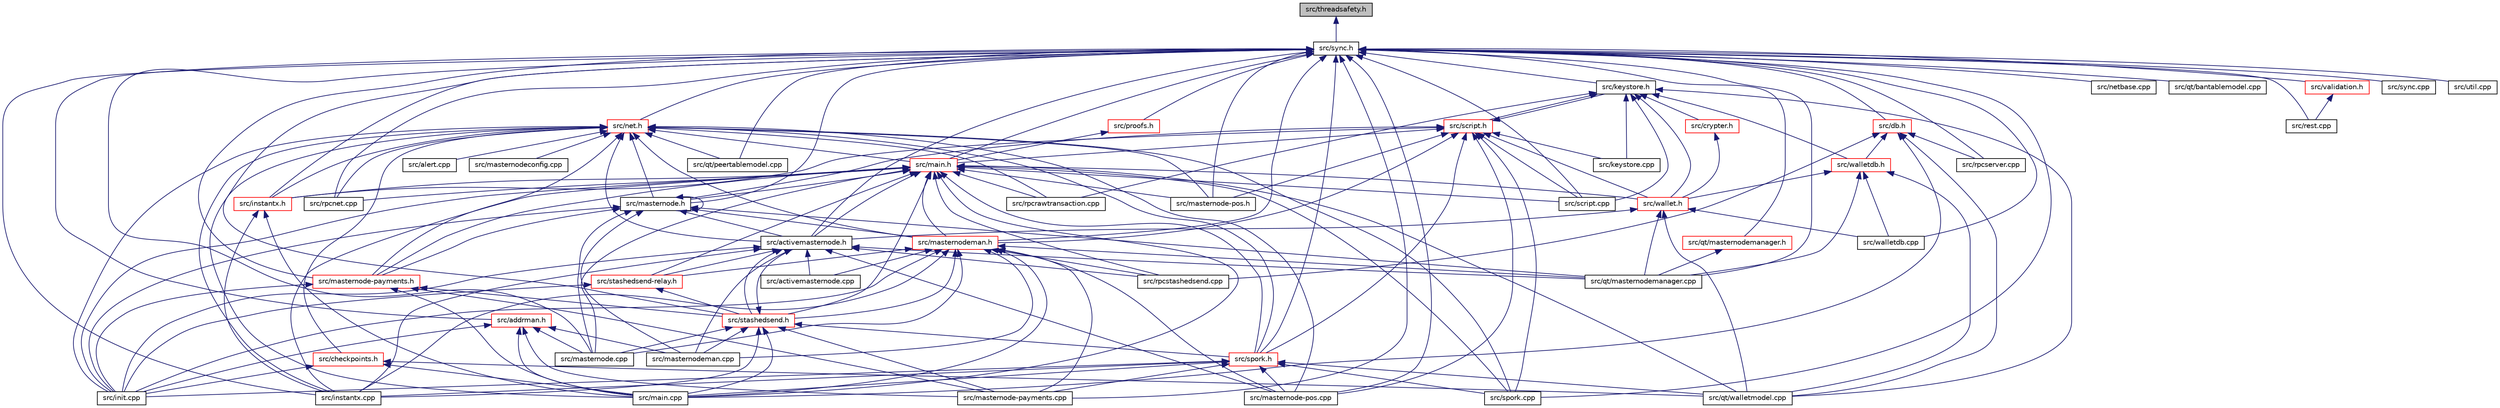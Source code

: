 digraph "src/threadsafety.h"
{
  edge [fontname="Helvetica",fontsize="10",labelfontname="Helvetica",labelfontsize="10"];
  node [fontname="Helvetica",fontsize="10",shape=record];
  Node1 [label="src/threadsafety.h",height=0.2,width=0.4,color="black", fillcolor="grey75", style="filled", fontcolor="black"];
  Node1 -> Node2 [dir="back",color="midnightblue",fontsize="10",style="solid",fontname="Helvetica"];
  Node2 [label="src/sync.h",height=0.2,width=0.4,color="black", fillcolor="white", style="filled",URL="$de/d6b/sync_8h.html"];
  Node2 -> Node3 [dir="back",color="midnightblue",fontsize="10",style="solid",fontname="Helvetica"];
  Node3 [label="src/activemasternode.h",height=0.2,width=0.4,color="black", fillcolor="white", style="filled",URL="$da/d9e/activemasternode_8h.html"];
  Node3 -> Node4 [dir="back",color="midnightblue",fontsize="10",style="solid",fontname="Helvetica"];
  Node4 [label="src/activemasternode.cpp",height=0.2,width=0.4,color="black", fillcolor="white", style="filled",URL="$d9/d1e/activemasternode_8cpp.html"];
  Node3 -> Node5 [dir="back",color="midnightblue",fontsize="10",style="solid",fontname="Helvetica"];
  Node5 [label="src/stashedsend.h",height=0.2,width=0.4,color="red", fillcolor="white", style="filled",URL="$d9/dbc/stashedsend_8h.html"];
  Node5 -> Node3 [dir="back",color="midnightblue",fontsize="10",style="solid",fontname="Helvetica"];
  Node5 -> Node6 [dir="back",color="midnightblue",fontsize="10",style="solid",fontname="Helvetica"];
  Node6 [label="src/spork.h",height=0.2,width=0.4,color="red", fillcolor="white", style="filled",URL="$d0/d24/spork_8h.html"];
  Node6 -> Node7 [dir="back",color="midnightblue",fontsize="10",style="solid",fontname="Helvetica"];
  Node7 [label="src/init.cpp",height=0.2,width=0.4,color="black", fillcolor="white", style="filled",URL="$d0/dc9/init_8cpp.html"];
  Node6 -> Node8 [dir="back",color="midnightblue",fontsize="10",style="solid",fontname="Helvetica"];
  Node8 [label="src/instantx.cpp",height=0.2,width=0.4,color="black", fillcolor="white", style="filled",URL="$db/d72/instantx_8cpp.html"];
  Node6 -> Node9 [dir="back",color="midnightblue",fontsize="10",style="solid",fontname="Helvetica"];
  Node9 [label="src/main.cpp",height=0.2,width=0.4,color="black", fillcolor="white", style="filled",URL="$df/d0a/main_8cpp.html"];
  Node6 -> Node10 [dir="back",color="midnightblue",fontsize="10",style="solid",fontname="Helvetica"];
  Node10 [label="src/masternode-payments.cpp",height=0.2,width=0.4,color="black", fillcolor="white", style="filled",URL="$d8/d43/masternode-payments_8cpp.html"];
  Node6 -> Node11 [dir="back",color="midnightblue",fontsize="10",style="solid",fontname="Helvetica"];
  Node11 [label="src/masternode-pos.cpp",height=0.2,width=0.4,color="black", fillcolor="white", style="filled",URL="$db/ddd/masternode-pos_8cpp.html"];
  Node6 -> Node12 [dir="back",color="midnightblue",fontsize="10",style="solid",fontname="Helvetica"];
  Node12 [label="src/qt/walletmodel.cpp",height=0.2,width=0.4,color="black", fillcolor="white", style="filled",URL="$d8/d9b/walletmodel_8cpp.html"];
  Node6 -> Node14 [dir="back",color="midnightblue",fontsize="10",style="solid",fontname="Helvetica"];
  Node14 [label="src/spork.cpp",height=0.2,width=0.4,color="black", fillcolor="white", style="filled",URL="$df/d0d/spork_8cpp.html"];
  Node5 -> Node8 [dir="back",color="midnightblue",fontsize="10",style="solid",fontname="Helvetica"];
  Node5 -> Node9 [dir="back",color="midnightblue",fontsize="10",style="solid",fontname="Helvetica"];
  Node5 -> Node10 [dir="back",color="midnightblue",fontsize="10",style="solid",fontname="Helvetica"];
  Node5 -> Node16 [dir="back",color="midnightblue",fontsize="10",style="solid",fontname="Helvetica"];
  Node16 [label="src/masternode.cpp",height=0.2,width=0.4,color="black", fillcolor="white", style="filled",URL="$dc/da3/masternode_8cpp.html"];
  Node5 -> Node17 [dir="back",color="midnightblue",fontsize="10",style="solid",fontname="Helvetica"];
  Node17 [label="src/masternodeman.cpp",height=0.2,width=0.4,color="black", fillcolor="white", style="filled",URL="$d3/dcb/masternodeman_8cpp.html"];
  Node3 -> Node23 [dir="back",color="midnightblue",fontsize="10",style="solid",fontname="Helvetica"];
  Node23 [label="src/stashedsend-relay.h",height=0.2,width=0.4,color="red", fillcolor="white", style="filled",URL="$db/deb/stashedsend-relay_8h.html"];
  Node23 -> Node5 [dir="back",color="midnightblue",fontsize="10",style="solid",fontname="Helvetica"];
  Node23 -> Node7 [dir="back",color="midnightblue",fontsize="10",style="solid",fontname="Helvetica"];
  Node3 -> Node7 [dir="back",color="midnightblue",fontsize="10",style="solid",fontname="Helvetica"];
  Node3 -> Node8 [dir="back",color="midnightblue",fontsize="10",style="solid",fontname="Helvetica"];
  Node3 -> Node11 [dir="back",color="midnightblue",fontsize="10",style="solid",fontname="Helvetica"];
  Node3 -> Node17 [dir="back",color="midnightblue",fontsize="10",style="solid",fontname="Helvetica"];
  Node3 -> Node25 [dir="back",color="midnightblue",fontsize="10",style="solid",fontname="Helvetica"];
  Node25 [label="src/qt/masternodemanager.cpp",height=0.2,width=0.4,color="black", fillcolor="white", style="filled",URL="$d8/dc8/masternodemanager_8cpp.html"];
  Node3 -> Node26 [dir="back",color="midnightblue",fontsize="10",style="solid",fontname="Helvetica"];
  Node26 [label="src/rpcstashedsend.cpp",height=0.2,width=0.4,color="black", fillcolor="white", style="filled",URL="$d5/d6b/rpcstashedsend_8cpp.html"];
  Node2 -> Node27 [dir="back",color="midnightblue",fontsize="10",style="solid",fontname="Helvetica"];
  Node27 [label="src/keystore.h",height=0.2,width=0.4,color="black", fillcolor="white", style="filled",URL="$d0/d82/keystore_8h.html"];
  Node27 -> Node28 [dir="back",color="midnightblue",fontsize="10",style="solid",fontname="Helvetica"];
  Node28 [label="src/script.h",height=0.2,width=0.4,color="red", fillcolor="white", style="filled",URL="$de/d7f/script_8h.html"];
  Node28 -> Node27 [dir="back",color="midnightblue",fontsize="10",style="solid",fontname="Helvetica"];
  Node28 -> Node36 [dir="back",color="midnightblue",fontsize="10",style="solid",fontname="Helvetica"];
  Node36 [label="src/main.h",height=0.2,width=0.4,color="red", fillcolor="white", style="filled",URL="$d4/dbf/main_8h.html"];
  Node36 -> Node31 [dir="back",color="midnightblue",fontsize="10",style="solid",fontname="Helvetica"];
  Node31 [label="src/masternode.h",height=0.2,width=0.4,color="black", fillcolor="white", style="filled",URL="$d9/dec/masternode_8h.html"];
  Node31 -> Node3 [dir="back",color="midnightblue",fontsize="10",style="solid",fontname="Helvetica"];
  Node31 -> Node31 [dir="back",color="midnightblue",fontsize="10",style="solid",fontname="Helvetica"];
  Node31 -> Node32 [dir="back",color="midnightblue",fontsize="10",style="solid",fontname="Helvetica"];
  Node32 [label="src/masternodeman.h",height=0.2,width=0.4,color="red", fillcolor="white", style="filled",URL="$db/d32/masternodeman_8h.html"];
  Node32 -> Node5 [dir="back",color="midnightblue",fontsize="10",style="solid",fontname="Helvetica"];
  Node32 -> Node23 [dir="back",color="midnightblue",fontsize="10",style="solid",fontname="Helvetica"];
  Node32 -> Node4 [dir="back",color="midnightblue",fontsize="10",style="solid",fontname="Helvetica"];
  Node32 -> Node7 [dir="back",color="midnightblue",fontsize="10",style="solid",fontname="Helvetica"];
  Node32 -> Node8 [dir="back",color="midnightblue",fontsize="10",style="solid",fontname="Helvetica"];
  Node32 -> Node9 [dir="back",color="midnightblue",fontsize="10",style="solid",fontname="Helvetica"];
  Node32 -> Node10 [dir="back",color="midnightblue",fontsize="10",style="solid",fontname="Helvetica"];
  Node32 -> Node11 [dir="back",color="midnightblue",fontsize="10",style="solid",fontname="Helvetica"];
  Node32 -> Node16 [dir="back",color="midnightblue",fontsize="10",style="solid",fontname="Helvetica"];
  Node32 -> Node17 [dir="back",color="midnightblue",fontsize="10",style="solid",fontname="Helvetica"];
  Node32 -> Node25 [dir="back",color="midnightblue",fontsize="10",style="solid",fontname="Helvetica"];
  Node32 -> Node26 [dir="back",color="midnightblue",fontsize="10",style="solid",fontname="Helvetica"];
  Node31 -> Node35 [dir="back",color="midnightblue",fontsize="10",style="solid",fontname="Helvetica"];
  Node35 [label="src/masternode-payments.h",height=0.2,width=0.4,color="red", fillcolor="white", style="filled",URL="$dc/d20/masternode-payments_8h.html"];
  Node35 -> Node5 [dir="back",color="midnightblue",fontsize="10",style="solid",fontname="Helvetica"];
  Node35 -> Node7 [dir="back",color="midnightblue",fontsize="10",style="solid",fontname="Helvetica"];
  Node35 -> Node9 [dir="back",color="midnightblue",fontsize="10",style="solid",fontname="Helvetica"];
  Node35 -> Node10 [dir="back",color="midnightblue",fontsize="10",style="solid",fontname="Helvetica"];
  Node31 -> Node7 [dir="back",color="midnightblue",fontsize="10",style="solid",fontname="Helvetica"];
  Node31 -> Node16 [dir="back",color="midnightblue",fontsize="10",style="solid",fontname="Helvetica"];
  Node31 -> Node17 [dir="back",color="midnightblue",fontsize="10",style="solid",fontname="Helvetica"];
  Node31 -> Node25 [dir="back",color="midnightblue",fontsize="10",style="solid",fontname="Helvetica"];
  Node36 -> Node3 [dir="back",color="midnightblue",fontsize="10",style="solid",fontname="Helvetica"];
  Node36 -> Node37 [dir="back",color="midnightblue",fontsize="10",style="solid",fontname="Helvetica"];
  Node37 [label="src/wallet.h",height=0.2,width=0.4,color="red", fillcolor="white", style="filled",URL="$d0/df4/wallet_8h.html"];
  Node37 -> Node3 [dir="back",color="midnightblue",fontsize="10",style="solid",fontname="Helvetica"];
  Node37 -> Node25 [dir="back",color="midnightblue",fontsize="10",style="solid",fontname="Helvetica"];
  Node37 -> Node12 [dir="back",color="midnightblue",fontsize="10",style="solid",fontname="Helvetica"];
  Node37 -> Node70 [dir="back",color="midnightblue",fontsize="10",style="solid",fontname="Helvetica"];
  Node70 [label="src/walletdb.cpp",height=0.2,width=0.4,color="black", fillcolor="white", style="filled",URL="$dc/d75/walletdb_8cpp.html"];
  Node36 -> Node5 [dir="back",color="midnightblue",fontsize="10",style="solid",fontname="Helvetica"];
  Node36 -> Node32 [dir="back",color="midnightblue",fontsize="10",style="solid",fontname="Helvetica"];
  Node36 -> Node35 [dir="back",color="midnightblue",fontsize="10",style="solid",fontname="Helvetica"];
  Node36 -> Node23 [dir="back",color="midnightblue",fontsize="10",style="solid",fontname="Helvetica"];
  Node36 -> Node7 [dir="back",color="midnightblue",fontsize="10",style="solid",fontname="Helvetica"];
  Node36 -> Node6 [dir="back",color="midnightblue",fontsize="10",style="solid",fontname="Helvetica"];
  Node36 -> Node8 [dir="back",color="midnightblue",fontsize="10",style="solid",fontname="Helvetica"];
  Node36 -> Node77 [dir="back",color="midnightblue",fontsize="10",style="solid",fontname="Helvetica"];
  Node77 [label="src/instantx.h",height=0.2,width=0.4,color="red", fillcolor="white", style="filled",URL="$d6/d5f/instantx_8h.html"];
  Node77 -> Node8 [dir="back",color="midnightblue",fontsize="10",style="solid",fontname="Helvetica"];
  Node77 -> Node9 [dir="back",color="midnightblue",fontsize="10",style="solid",fontname="Helvetica"];
  Node36 -> Node9 [dir="back",color="midnightblue",fontsize="10",style="solid",fontname="Helvetica"];
  Node36 -> Node80 [dir="back",color="midnightblue",fontsize="10",style="solid",fontname="Helvetica"];
  Node80 [label="src/masternode-pos.h",height=0.2,width=0.4,color="black", fillcolor="white", style="filled",URL="$dc/d51/masternode-pos_8h.html"];
  Node36 -> Node16 [dir="back",color="midnightblue",fontsize="10",style="solid",fontname="Helvetica"];
  Node36 -> Node12 [dir="back",color="midnightblue",fontsize="10",style="solid",fontname="Helvetica"];
  Node36 -> Node87 [dir="back",color="midnightblue",fontsize="10",style="solid",fontname="Helvetica"];
  Node87 [label="src/rpcnet.cpp",height=0.2,width=0.4,color="black", fillcolor="white", style="filled",URL="$df/dab/rpcnet_8cpp.html"];
  Node36 -> Node51 [dir="back",color="midnightblue",fontsize="10",style="solid",fontname="Helvetica"];
  Node51 [label="src/rpcrawtransaction.cpp",height=0.2,width=0.4,color="black", fillcolor="white", style="filled",URL="$dc/da8/rpcrawtransaction_8cpp.html"];
  Node36 -> Node26 [dir="back",color="midnightblue",fontsize="10",style="solid",fontname="Helvetica"];
  Node36 -> Node88 [dir="back",color="midnightblue",fontsize="10",style="solid",fontname="Helvetica"];
  Node88 [label="src/script.cpp",height=0.2,width=0.4,color="black", fillcolor="white", style="filled",URL="$dd/d0f/script_8cpp.html"];
  Node36 -> Node14 [dir="back",color="midnightblue",fontsize="10",style="solid",fontname="Helvetica"];
  Node28 -> Node31 [dir="back",color="midnightblue",fontsize="10",style="solid",fontname="Helvetica"];
  Node28 -> Node37 [dir="back",color="midnightblue",fontsize="10",style="solid",fontname="Helvetica"];
  Node28 -> Node32 [dir="back",color="midnightblue",fontsize="10",style="solid",fontname="Helvetica"];
  Node28 -> Node6 [dir="back",color="midnightblue",fontsize="10",style="solid",fontname="Helvetica"];
  Node28 -> Node77 [dir="back",color="midnightblue",fontsize="10",style="solid",fontname="Helvetica"];
  Node28 -> Node105 [dir="back",color="midnightblue",fontsize="10",style="solid",fontname="Helvetica"];
  Node105 [label="src/keystore.cpp",height=0.2,width=0.4,color="black", fillcolor="white", style="filled",URL="$d9/dc5/keystore_8cpp.html"];
  Node28 -> Node11 [dir="back",color="midnightblue",fontsize="10",style="solid",fontname="Helvetica"];
  Node28 -> Node80 [dir="back",color="midnightblue",fontsize="10",style="solid",fontname="Helvetica"];
  Node28 -> Node88 [dir="back",color="midnightblue",fontsize="10",style="solid",fontname="Helvetica"];
  Node28 -> Node14 [dir="back",color="midnightblue",fontsize="10",style="solid",fontname="Helvetica"];
  Node27 -> Node106 [dir="back",color="midnightblue",fontsize="10",style="solid",fontname="Helvetica"];
  Node106 [label="src/walletdb.h",height=0.2,width=0.4,color="red", fillcolor="white", style="filled",URL="$de/dd6/walletdb_8h.html"];
  Node106 -> Node37 [dir="back",color="midnightblue",fontsize="10",style="solid",fontname="Helvetica"];
  Node106 -> Node25 [dir="back",color="midnightblue",fontsize="10",style="solid",fontname="Helvetica"];
  Node106 -> Node12 [dir="back",color="midnightblue",fontsize="10",style="solid",fontname="Helvetica"];
  Node106 -> Node70 [dir="back",color="midnightblue",fontsize="10",style="solid",fontname="Helvetica"];
  Node27 -> Node107 [dir="back",color="midnightblue",fontsize="10",style="solid",fontname="Helvetica"];
  Node107 [label="src/crypter.h",height=0.2,width=0.4,color="red", fillcolor="white", style="filled",URL="$df/d1f/crypter_8h.html"];
  Node107 -> Node37 [dir="back",color="midnightblue",fontsize="10",style="solid",fontname="Helvetica"];
  Node27 -> Node37 [dir="back",color="midnightblue",fontsize="10",style="solid",fontname="Helvetica"];
  Node27 -> Node105 [dir="back",color="midnightblue",fontsize="10",style="solid",fontname="Helvetica"];
  Node27 -> Node12 [dir="back",color="midnightblue",fontsize="10",style="solid",fontname="Helvetica"];
  Node27 -> Node51 [dir="back",color="midnightblue",fontsize="10",style="solid",fontname="Helvetica"];
  Node27 -> Node88 [dir="back",color="midnightblue",fontsize="10",style="solid",fontname="Helvetica"];
  Node2 -> Node30 [dir="back",color="midnightblue",fontsize="10",style="solid",fontname="Helvetica"];
  Node30 [label="src/net.h",height=0.2,width=0.4,color="red", fillcolor="white", style="filled",URL="$d7/d97/net_8h.html"];
  Node30 -> Node3 [dir="back",color="midnightblue",fontsize="10",style="solid",fontname="Helvetica"];
  Node30 -> Node31 [dir="back",color="midnightblue",fontsize="10",style="solid",fontname="Helvetica"];
  Node30 -> Node36 [dir="back",color="midnightblue",fontsize="10",style="solid",fontname="Helvetica"];
  Node30 -> Node32 [dir="back",color="midnightblue",fontsize="10",style="solid",fontname="Helvetica"];
  Node30 -> Node35 [dir="back",color="midnightblue",fontsize="10",style="solid",fontname="Helvetica"];
  Node30 -> Node90 [dir="back",color="midnightblue",fontsize="10",style="solid",fontname="Helvetica"];
  Node90 [label="src/alert.cpp",height=0.2,width=0.4,color="black", fillcolor="white", style="filled",URL="$d4/da0/alert_8cpp.html"];
  Node30 -> Node91 [dir="back",color="midnightblue",fontsize="10",style="solid",fontname="Helvetica"];
  Node91 [label="src/checkpoints.h",height=0.2,width=0.4,color="red", fillcolor="white", style="filled",URL="$d8/dd7/checkpoints_8h.html"];
  Node91 -> Node7 [dir="back",color="midnightblue",fontsize="10",style="solid",fontname="Helvetica"];
  Node91 -> Node9 [dir="back",color="midnightblue",fontsize="10",style="solid",fontname="Helvetica"];
  Node91 -> Node12 [dir="back",color="midnightblue",fontsize="10",style="solid",fontname="Helvetica"];
  Node30 -> Node7 [dir="back",color="midnightblue",fontsize="10",style="solid",fontname="Helvetica"];
  Node30 -> Node6 [dir="back",color="midnightblue",fontsize="10",style="solid",fontname="Helvetica"];
  Node30 -> Node8 [dir="back",color="midnightblue",fontsize="10",style="solid",fontname="Helvetica"];
  Node30 -> Node77 [dir="back",color="midnightblue",fontsize="10",style="solid",fontname="Helvetica"];
  Node30 -> Node9 [dir="back",color="midnightblue",fontsize="10",style="solid",fontname="Helvetica"];
  Node30 -> Node11 [dir="back",color="midnightblue",fontsize="10",style="solid",fontname="Helvetica"];
  Node30 -> Node80 [dir="back",color="midnightblue",fontsize="10",style="solid",fontname="Helvetica"];
  Node30 -> Node92 [dir="back",color="midnightblue",fontsize="10",style="solid",fontname="Helvetica"];
  Node92 [label="src/masternodeconfig.cpp",height=0.2,width=0.4,color="black", fillcolor="white", style="filled",URL="$d6/dc4/masternodeconfig_8cpp.html"];
  Node30 -> Node85 [dir="back",color="midnightblue",fontsize="10",style="solid",fontname="Helvetica"];
  Node85 [label="src/qt/peertablemodel.cpp",height=0.2,width=0.4,color="black", fillcolor="white", style="filled",URL="$dc/d03/peertablemodel_8cpp.html"];
  Node30 -> Node87 [dir="back",color="midnightblue",fontsize="10",style="solid",fontname="Helvetica"];
  Node30 -> Node51 [dir="back",color="midnightblue",fontsize="10",style="solid",fontname="Helvetica"];
  Node30 -> Node14 [dir="back",color="midnightblue",fontsize="10",style="solid",fontname="Helvetica"];
  Node2 -> Node31 [dir="back",color="midnightblue",fontsize="10",style="solid",fontname="Helvetica"];
  Node2 -> Node108 [dir="back",color="midnightblue",fontsize="10",style="solid",fontname="Helvetica"];
  Node108 [label="src/proofs.h",height=0.2,width=0.4,color="red", fillcolor="white", style="filled",URL="$d7/d48/proofs_8h.html"];
  Node108 -> Node36 [dir="back",color="midnightblue",fontsize="10",style="solid",fontname="Helvetica"];
  Node2 -> Node36 [dir="back",color="midnightblue",fontsize="10",style="solid",fontname="Helvetica"];
  Node2 -> Node109 [dir="back",color="midnightblue",fontsize="10",style="solid",fontname="Helvetica"];
  Node109 [label="src/db.h",height=0.2,width=0.4,color="red", fillcolor="white", style="filled",URL="$da/d4e/db_8h.html"];
  Node109 -> Node106 [dir="back",color="midnightblue",fontsize="10",style="solid",fontname="Helvetica"];
  Node109 -> Node9 [dir="back",color="midnightblue",fontsize="10",style="solid",fontname="Helvetica"];
  Node109 -> Node12 [dir="back",color="midnightblue",fontsize="10",style="solid",fontname="Helvetica"];
  Node109 -> Node52 [dir="back",color="midnightblue",fontsize="10",style="solid",fontname="Helvetica"];
  Node52 [label="src/rpcserver.cpp",height=0.2,width=0.4,color="black", fillcolor="white", style="filled",URL="$d6/d76/rpcserver_8cpp.html"];
  Node109 -> Node26 [dir="back",color="midnightblue",fontsize="10",style="solid",fontname="Helvetica"];
  Node2 -> Node5 [dir="back",color="midnightblue",fontsize="10",style="solid",fontname="Helvetica"];
  Node2 -> Node32 [dir="back",color="midnightblue",fontsize="10",style="solid",fontname="Helvetica"];
  Node2 -> Node35 [dir="back",color="midnightblue",fontsize="10",style="solid",fontname="Helvetica"];
  Node2 -> Node111 [dir="back",color="midnightblue",fontsize="10",style="solid",fontname="Helvetica"];
  Node111 [label="src/addrman.h",height=0.2,width=0.4,color="red", fillcolor="white", style="filled",URL="$da/dd5/addrman_8h.html"];
  Node111 -> Node7 [dir="back",color="midnightblue",fontsize="10",style="solid",fontname="Helvetica"];
  Node111 -> Node9 [dir="back",color="midnightblue",fontsize="10",style="solid",fontname="Helvetica"];
  Node111 -> Node10 [dir="back",color="midnightblue",fontsize="10",style="solid",fontname="Helvetica"];
  Node111 -> Node16 [dir="back",color="midnightblue",fontsize="10",style="solid",fontname="Helvetica"];
  Node111 -> Node17 [dir="back",color="midnightblue",fontsize="10",style="solid",fontname="Helvetica"];
  Node2 -> Node6 [dir="back",color="midnightblue",fontsize="10",style="solid",fontname="Helvetica"];
  Node2 -> Node8 [dir="back",color="midnightblue",fontsize="10",style="solid",fontname="Helvetica"];
  Node2 -> Node77 [dir="back",color="midnightblue",fontsize="10",style="solid",fontname="Helvetica"];
  Node2 -> Node10 [dir="back",color="midnightblue",fontsize="10",style="solid",fontname="Helvetica"];
  Node2 -> Node11 [dir="back",color="midnightblue",fontsize="10",style="solid",fontname="Helvetica"];
  Node2 -> Node80 [dir="back",color="midnightblue",fontsize="10",style="solid",fontname="Helvetica"];
  Node2 -> Node16 [dir="back",color="midnightblue",fontsize="10",style="solid",fontname="Helvetica"];
  Node2 -> Node113 [dir="back",color="midnightblue",fontsize="10",style="solid",fontname="Helvetica"];
  Node113 [label="src/netbase.cpp",height=0.2,width=0.4,color="black", fillcolor="white", style="filled",URL="$d0/d0e/netbase_8cpp.html"];
  Node2 -> Node114 [dir="back",color="midnightblue",fontsize="10",style="solid",fontname="Helvetica"];
  Node114 [label="src/qt/masternodemanager.h",height=0.2,width=0.4,color="red", fillcolor="white", style="filled",URL="$d2/ddf/masternodemanager_8h.html"];
  Node114 -> Node25 [dir="back",color="midnightblue",fontsize="10",style="solid",fontname="Helvetica"];
  Node2 -> Node94 [dir="back",color="midnightblue",fontsize="10",style="solid",fontname="Helvetica"];
  Node94 [label="src/qt/bantablemodel.cpp",height=0.2,width=0.4,color="black", fillcolor="white", style="filled",URL="$d7/d50/bantablemodel_8cpp.html"];
  Node2 -> Node25 [dir="back",color="midnightblue",fontsize="10",style="solid",fontname="Helvetica"];
  Node2 -> Node85 [dir="back",color="midnightblue",fontsize="10",style="solid",fontname="Helvetica"];
  Node2 -> Node115 [dir="back",color="midnightblue",fontsize="10",style="solid",fontname="Helvetica"];
  Node115 [label="src/validation.h",height=0.2,width=0.4,color="red", fillcolor="white", style="filled",URL="$db/d38/validation_8h.html"];
  Node115 -> Node97 [dir="back",color="midnightblue",fontsize="10",style="solid",fontname="Helvetica"];
  Node97 [label="src/rest.cpp",height=0.2,width=0.4,color="black", fillcolor="white", style="filled",URL="$d8/d04/rest_8cpp.html"];
  Node2 -> Node97 [dir="back",color="midnightblue",fontsize="10",style="solid",fontname="Helvetica"];
  Node2 -> Node87 [dir="back",color="midnightblue",fontsize="10",style="solid",fontname="Helvetica"];
  Node2 -> Node52 [dir="back",color="midnightblue",fontsize="10",style="solid",fontname="Helvetica"];
  Node2 -> Node88 [dir="back",color="midnightblue",fontsize="10",style="solid",fontname="Helvetica"];
  Node2 -> Node14 [dir="back",color="midnightblue",fontsize="10",style="solid",fontname="Helvetica"];
  Node2 -> Node116 [dir="back",color="midnightblue",fontsize="10",style="solid",fontname="Helvetica"];
  Node116 [label="src/sync.cpp",height=0.2,width=0.4,color="black", fillcolor="white", style="filled",URL="$d7/d4a/sync_8cpp.html"];
  Node2 -> Node117 [dir="back",color="midnightblue",fontsize="10",style="solid",fontname="Helvetica"];
  Node117 [label="src/util.cpp",height=0.2,width=0.4,color="black", fillcolor="white", style="filled",URL="$df/d2d/util_8cpp.html"];
  Node2 -> Node70 [dir="back",color="midnightblue",fontsize="10",style="solid",fontname="Helvetica"];
}
